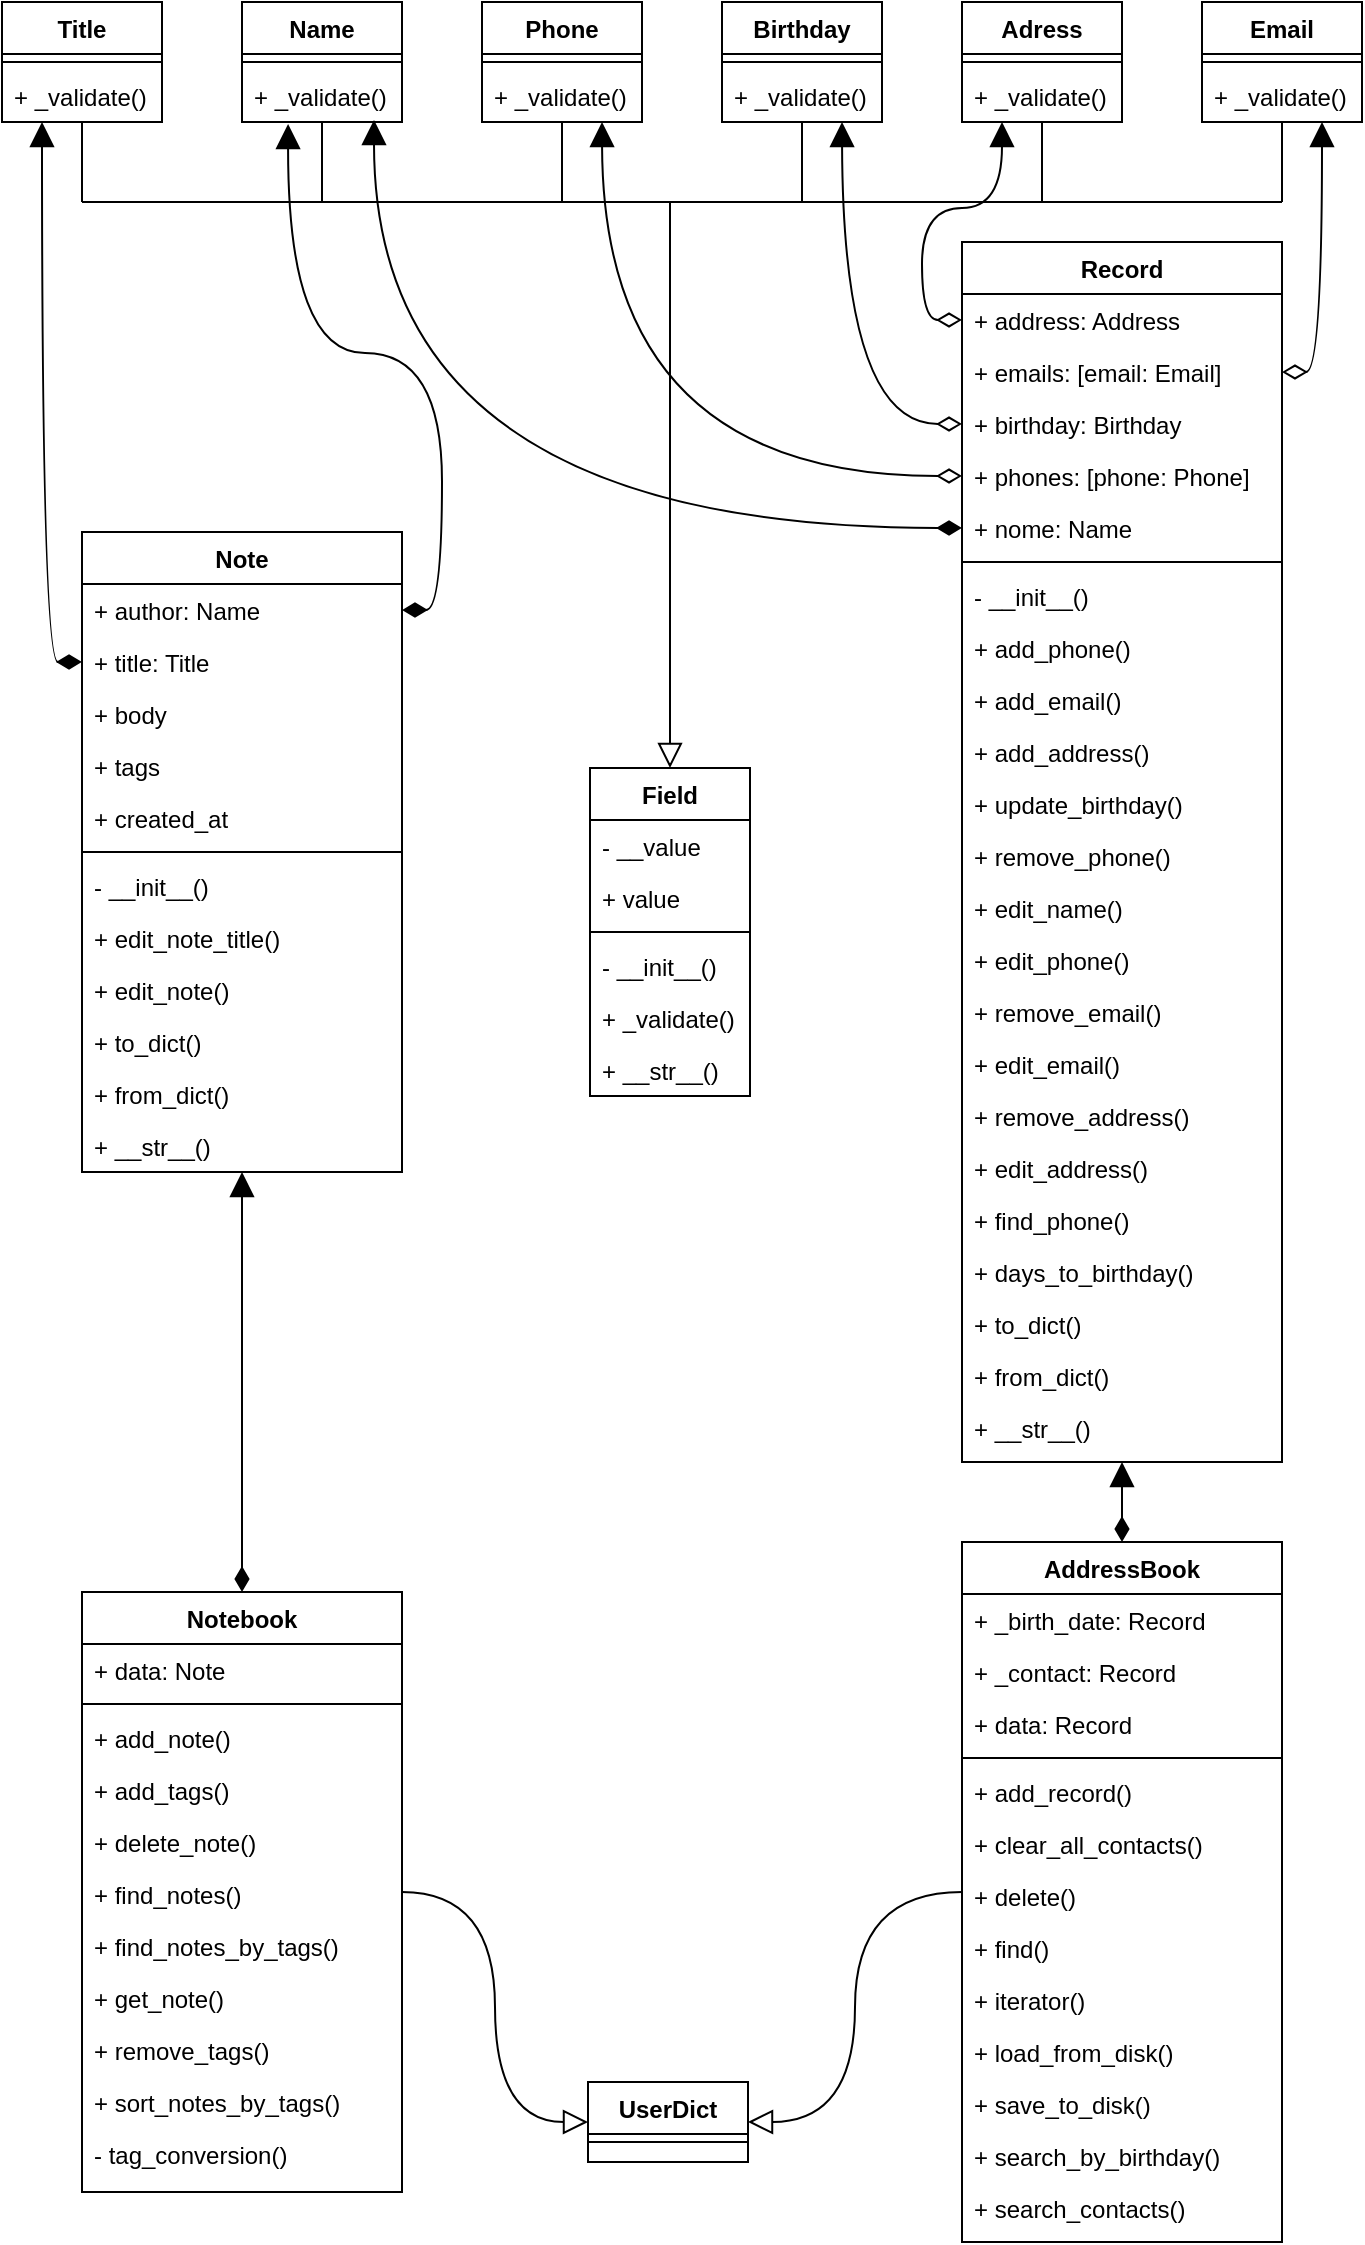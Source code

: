 <mxfile version="23.0.1" type="device">
  <diagram id="C5RBs43oDa-KdzZeNtuy" name="Page-1">
    <mxGraphModel dx="1393" dy="874" grid="1" gridSize="10" guides="1" tooltips="1" connect="1" arrows="1" fold="1" page="1" pageScale="1" pageWidth="827" pageHeight="1169" math="0" shadow="0">
      <root>
        <mxCell id="WIyWlLk6GJQsqaUBKTNV-0" />
        <mxCell id="WIyWlLk6GJQsqaUBKTNV-1" parent="WIyWlLk6GJQsqaUBKTNV-0" />
        <mxCell id="Q0_0dqxEZTdm9ZpdxWBX-0" value="Field" style="swimlane;fontStyle=1;align=center;verticalAlign=top;childLayout=stackLayout;horizontal=1;startSize=26;horizontalStack=0;resizeParent=1;resizeLast=0;collapsible=1;marginBottom=0;rounded=0;shadow=0;strokeWidth=1;" parent="WIyWlLk6GJQsqaUBKTNV-1" vertex="1">
          <mxGeometry x="375" y="423" width="80" height="164" as="geometry">
            <mxRectangle x="230" y="140" width="160" height="26" as="alternateBounds" />
          </mxGeometry>
        </mxCell>
        <mxCell id="Q0_0dqxEZTdm9ZpdxWBX-1" value="- __value" style="text;align=left;verticalAlign=top;spacingLeft=4;spacingRight=4;overflow=hidden;rotatable=0;points=[[0,0.5],[1,0.5]];portConstraint=eastwest;" parent="Q0_0dqxEZTdm9ZpdxWBX-0" vertex="1">
          <mxGeometry y="26" width="80" height="26" as="geometry" />
        </mxCell>
        <mxCell id="Q0_0dqxEZTdm9ZpdxWBX-2" value="+ value" style="text;align=left;verticalAlign=top;spacingLeft=4;spacingRight=4;overflow=hidden;rotatable=0;points=[[0,0.5],[1,0.5]];portConstraint=eastwest;rounded=0;shadow=0;html=0;" parent="Q0_0dqxEZTdm9ZpdxWBX-0" vertex="1">
          <mxGeometry y="52" width="80" height="26" as="geometry" />
        </mxCell>
        <mxCell id="Q0_0dqxEZTdm9ZpdxWBX-3" value="" style="line;html=1;strokeWidth=1;align=left;verticalAlign=middle;spacingTop=-1;spacingLeft=3;spacingRight=3;rotatable=0;labelPosition=right;points=[];portConstraint=eastwest;" parent="Q0_0dqxEZTdm9ZpdxWBX-0" vertex="1">
          <mxGeometry y="78" width="80" height="8" as="geometry" />
        </mxCell>
        <mxCell id="Q0_0dqxEZTdm9ZpdxWBX-4" value="- __init__()" style="text;align=left;verticalAlign=top;spacingLeft=4;spacingRight=4;overflow=hidden;rotatable=0;points=[[0,0.5],[1,0.5]];portConstraint=eastwest;" parent="Q0_0dqxEZTdm9ZpdxWBX-0" vertex="1">
          <mxGeometry y="86" width="80" height="26" as="geometry" />
        </mxCell>
        <mxCell id="Q0_0dqxEZTdm9ZpdxWBX-5" value="+ _validate()" style="text;align=left;verticalAlign=top;spacingLeft=4;spacingRight=4;overflow=hidden;rotatable=0;points=[[0,0.5],[1,0.5]];portConstraint=eastwest;" parent="Q0_0dqxEZTdm9ZpdxWBX-0" vertex="1">
          <mxGeometry y="112" width="80" height="26" as="geometry" />
        </mxCell>
        <mxCell id="Q0_0dqxEZTdm9ZpdxWBX-6" value="+ __str__()" style="text;align=left;verticalAlign=top;spacingLeft=4;spacingRight=4;overflow=hidden;rotatable=0;points=[[0,0.5],[1,0.5]];portConstraint=eastwest;" parent="Q0_0dqxEZTdm9ZpdxWBX-0" vertex="1">
          <mxGeometry y="138" width="80" height="26" as="geometry" />
        </mxCell>
        <mxCell id="Q0_0dqxEZTdm9ZpdxWBX-7" style="edgeStyle=orthogonalEdgeStyle;rounded=0;orthogonalLoop=1;jettySize=auto;html=1;entryX=0.5;entryY=0;entryDx=0;entryDy=0;startArrow=block;startFill=1;endArrow=diamondThin;endFill=1;endSize=10;startSize=10;" parent="WIyWlLk6GJQsqaUBKTNV-1" source="Q0_0dqxEZTdm9ZpdxWBX-8" target="Q0_0dqxEZTdm9ZpdxWBX-93" edge="1">
          <mxGeometry relative="1" as="geometry" />
        </mxCell>
        <mxCell id="Q0_0dqxEZTdm9ZpdxWBX-8" value="Note" style="swimlane;fontStyle=1;align=center;verticalAlign=top;childLayout=stackLayout;horizontal=1;startSize=26;horizontalStack=0;resizeParent=1;resizeLast=0;collapsible=1;marginBottom=0;rounded=0;shadow=0;strokeWidth=1;" parent="WIyWlLk6GJQsqaUBKTNV-1" vertex="1">
          <mxGeometry x="121" y="305" width="160" height="320" as="geometry">
            <mxRectangle x="130" y="380" width="160" height="26" as="alternateBounds" />
          </mxGeometry>
        </mxCell>
        <mxCell id="Q0_0dqxEZTdm9ZpdxWBX-9" value="+ author: Name" style="text;align=left;verticalAlign=top;spacingLeft=4;spacingRight=4;overflow=hidden;rotatable=0;points=[[0,0.5],[1,0.5]];portConstraint=eastwest;" parent="Q0_0dqxEZTdm9ZpdxWBX-8" vertex="1">
          <mxGeometry y="26" width="160" height="26" as="geometry" />
        </mxCell>
        <mxCell id="Q0_0dqxEZTdm9ZpdxWBX-10" value="+ title: Title" style="text;align=left;verticalAlign=top;spacingLeft=4;spacingRight=4;overflow=hidden;rotatable=0;points=[[0,0.5],[1,0.5]];portConstraint=eastwest;rounded=0;shadow=0;html=0;" parent="Q0_0dqxEZTdm9ZpdxWBX-8" vertex="1">
          <mxGeometry y="52" width="160" height="26" as="geometry" />
        </mxCell>
        <mxCell id="Q0_0dqxEZTdm9ZpdxWBX-11" value="+ body" style="text;align=left;verticalAlign=top;spacingLeft=4;spacingRight=4;overflow=hidden;rotatable=0;points=[[0,0.5],[1,0.5]];portConstraint=eastwest;rounded=0;shadow=0;html=0;" parent="Q0_0dqxEZTdm9ZpdxWBX-8" vertex="1">
          <mxGeometry y="78" width="160" height="26" as="geometry" />
        </mxCell>
        <mxCell id="Q0_0dqxEZTdm9ZpdxWBX-12" value="+ tags" style="text;align=left;verticalAlign=top;spacingLeft=4;spacingRight=4;overflow=hidden;rotatable=0;points=[[0,0.5],[1,0.5]];portConstraint=eastwest;rounded=0;shadow=0;html=0;" parent="Q0_0dqxEZTdm9ZpdxWBX-8" vertex="1">
          <mxGeometry y="104" width="160" height="26" as="geometry" />
        </mxCell>
        <mxCell id="Q0_0dqxEZTdm9ZpdxWBX-13" value="+ created_at" style="text;align=left;verticalAlign=top;spacingLeft=4;spacingRight=4;overflow=hidden;rotatable=0;points=[[0,0.5],[1,0.5]];portConstraint=eastwest;rounded=0;shadow=0;html=0;" parent="Q0_0dqxEZTdm9ZpdxWBX-8" vertex="1">
          <mxGeometry y="130" width="160" height="26" as="geometry" />
        </mxCell>
        <mxCell id="Q0_0dqxEZTdm9ZpdxWBX-14" value="" style="line;html=1;strokeWidth=1;align=left;verticalAlign=middle;spacingTop=-1;spacingLeft=3;spacingRight=3;rotatable=0;labelPosition=right;points=[];portConstraint=eastwest;" parent="Q0_0dqxEZTdm9ZpdxWBX-8" vertex="1">
          <mxGeometry y="156" width="160" height="8" as="geometry" />
        </mxCell>
        <mxCell id="Q0_0dqxEZTdm9ZpdxWBX-15" value="- __init__()" style="text;align=left;verticalAlign=top;spacingLeft=4;spacingRight=4;overflow=hidden;rotatable=0;points=[[0,0.5],[1,0.5]];portConstraint=eastwest;" parent="Q0_0dqxEZTdm9ZpdxWBX-8" vertex="1">
          <mxGeometry y="164" width="160" height="26" as="geometry" />
        </mxCell>
        <mxCell id="Q0_0dqxEZTdm9ZpdxWBX-16" value="+ edit_note_title()" style="text;align=left;verticalAlign=top;spacingLeft=4;spacingRight=4;overflow=hidden;rotatable=0;points=[[0,0.5],[1,0.5]];portConstraint=eastwest;" parent="Q0_0dqxEZTdm9ZpdxWBX-8" vertex="1">
          <mxGeometry y="190" width="160" height="26" as="geometry" />
        </mxCell>
        <mxCell id="Q0_0dqxEZTdm9ZpdxWBX-17" value="+ edit_note()" style="text;align=left;verticalAlign=top;spacingLeft=4;spacingRight=4;overflow=hidden;rotatable=0;points=[[0,0.5],[1,0.5]];portConstraint=eastwest;" parent="Q0_0dqxEZTdm9ZpdxWBX-8" vertex="1">
          <mxGeometry y="216" width="160" height="26" as="geometry" />
        </mxCell>
        <mxCell id="Q0_0dqxEZTdm9ZpdxWBX-18" value="+ to_dict()" style="text;align=left;verticalAlign=top;spacingLeft=4;spacingRight=4;overflow=hidden;rotatable=0;points=[[0,0.5],[1,0.5]];portConstraint=eastwest;" parent="Q0_0dqxEZTdm9ZpdxWBX-8" vertex="1">
          <mxGeometry y="242" width="160" height="26" as="geometry" />
        </mxCell>
        <mxCell id="Q0_0dqxEZTdm9ZpdxWBX-19" value="+ from_dict()" style="text;align=left;verticalAlign=top;spacingLeft=4;spacingRight=4;overflow=hidden;rotatable=0;points=[[0,0.5],[1,0.5]];portConstraint=eastwest;" parent="Q0_0dqxEZTdm9ZpdxWBX-8" vertex="1">
          <mxGeometry y="268" width="160" height="26" as="geometry" />
        </mxCell>
        <mxCell id="Q0_0dqxEZTdm9ZpdxWBX-20" value="+ __str__()" style="text;align=left;verticalAlign=top;spacingLeft=4;spacingRight=4;overflow=hidden;rotatable=0;points=[[0,0.5],[1,0.5]];portConstraint=eastwest;" parent="Q0_0dqxEZTdm9ZpdxWBX-8" vertex="1">
          <mxGeometry y="294" width="160" height="26" as="geometry" />
        </mxCell>
        <mxCell id="Q0_0dqxEZTdm9ZpdxWBX-22" style="edgeStyle=orthogonalEdgeStyle;rounded=0;orthogonalLoop=1;jettySize=auto;html=1;entryX=0;entryY=0.5;entryDx=0;entryDy=0;curved=1;endArrow=diamondThin;endFill=0;startArrow=block;startFill=1;endSize=10;startSize=10;" parent="WIyWlLk6GJQsqaUBKTNV-1" target="Q0_0dqxEZTdm9ZpdxWBX-54" edge="1">
          <mxGeometry relative="1" as="geometry">
            <mxPoint x="381" y="100" as="sourcePoint" />
          </mxGeometry>
        </mxCell>
        <mxCell id="Q0_0dqxEZTdm9ZpdxWBX-23" value="Phone" style="swimlane;fontStyle=1;align=center;verticalAlign=top;childLayout=stackLayout;horizontal=1;startSize=26;horizontalStack=0;resizeParent=1;resizeLast=0;collapsible=1;marginBottom=0;rounded=0;shadow=0;strokeWidth=1;" parent="WIyWlLk6GJQsqaUBKTNV-1" vertex="1">
          <mxGeometry x="321" y="40" width="80" height="60" as="geometry">
            <mxRectangle x="230" y="140" width="160" height="26" as="alternateBounds" />
          </mxGeometry>
        </mxCell>
        <mxCell id="Q0_0dqxEZTdm9ZpdxWBX-24" value="" style="line;html=1;strokeWidth=1;align=left;verticalAlign=middle;spacingTop=-1;spacingLeft=3;spacingRight=3;rotatable=0;labelPosition=right;points=[];portConstraint=eastwest;" parent="Q0_0dqxEZTdm9ZpdxWBX-23" vertex="1">
          <mxGeometry y="26" width="80" height="8" as="geometry" />
        </mxCell>
        <mxCell id="Q0_0dqxEZTdm9ZpdxWBX-25" value="+ _validate()" style="text;align=left;verticalAlign=top;spacingLeft=4;spacingRight=4;overflow=hidden;rotatable=0;points=[[0,0.5],[1,0.5]];portConstraint=eastwest;" parent="Q0_0dqxEZTdm9ZpdxWBX-23" vertex="1">
          <mxGeometry y="34" width="80" height="26" as="geometry" />
        </mxCell>
        <mxCell id="Q0_0dqxEZTdm9ZpdxWBX-27" style="edgeStyle=orthogonalEdgeStyle;rounded=0;orthogonalLoop=1;jettySize=auto;html=1;entryX=0;entryY=0.5;entryDx=0;entryDy=0;curved=1;startArrow=block;startFill=1;endArrow=diamondThin;endFill=0;endSize=10;startSize=10;" parent="WIyWlLk6GJQsqaUBKTNV-1" target="Q0_0dqxEZTdm9ZpdxWBX-57" edge="1">
          <mxGeometry relative="1" as="geometry">
            <mxPoint x="501" y="100" as="sourcePoint" />
          </mxGeometry>
        </mxCell>
        <mxCell id="Q0_0dqxEZTdm9ZpdxWBX-28" value="Birthday" style="swimlane;fontStyle=1;align=center;verticalAlign=top;childLayout=stackLayout;horizontal=1;startSize=26;horizontalStack=0;resizeParent=1;resizeLast=0;collapsible=1;marginBottom=0;rounded=0;shadow=0;strokeWidth=1;" parent="WIyWlLk6GJQsqaUBKTNV-1" vertex="1">
          <mxGeometry x="441" y="40" width="80" height="60" as="geometry">
            <mxRectangle x="230" y="140" width="160" height="26" as="alternateBounds" />
          </mxGeometry>
        </mxCell>
        <mxCell id="Q0_0dqxEZTdm9ZpdxWBX-29" value="" style="line;html=1;strokeWidth=1;align=left;verticalAlign=middle;spacingTop=-1;spacingLeft=3;spacingRight=3;rotatable=0;labelPosition=right;points=[];portConstraint=eastwest;" parent="Q0_0dqxEZTdm9ZpdxWBX-28" vertex="1">
          <mxGeometry y="26" width="80" height="8" as="geometry" />
        </mxCell>
        <mxCell id="Q0_0dqxEZTdm9ZpdxWBX-30" value="+ _validate()" style="text;align=left;verticalAlign=top;spacingLeft=4;spacingRight=4;overflow=hidden;rotatable=0;points=[[0,0.5],[1,0.5]];portConstraint=eastwest;" parent="Q0_0dqxEZTdm9ZpdxWBX-28" vertex="1">
          <mxGeometry y="34" width="80" height="26" as="geometry" />
        </mxCell>
        <mxCell id="Q0_0dqxEZTdm9ZpdxWBX-32" style="edgeStyle=orthogonalEdgeStyle;rounded=0;orthogonalLoop=1;jettySize=auto;html=1;entryX=1;entryY=0.5;entryDx=0;entryDy=0;curved=1;startArrow=block;startFill=1;endArrow=diamondThin;endFill=1;exitX=0.288;exitY=1.038;exitDx=0;exitDy=0;exitPerimeter=0;endSize=10;startSize=10;" parent="WIyWlLk6GJQsqaUBKTNV-1" source="Q0_0dqxEZTdm9ZpdxWBX-35" target="Q0_0dqxEZTdm9ZpdxWBX-9" edge="1">
          <mxGeometry relative="1" as="geometry" />
        </mxCell>
        <mxCell id="Q0_0dqxEZTdm9ZpdxWBX-33" value="Name" style="swimlane;fontStyle=1;align=center;verticalAlign=top;childLayout=stackLayout;horizontal=1;startSize=26;horizontalStack=0;resizeParent=1;resizeLast=0;collapsible=1;marginBottom=0;rounded=0;shadow=0;strokeWidth=1;" parent="WIyWlLk6GJQsqaUBKTNV-1" vertex="1">
          <mxGeometry x="201" y="40" width="80" height="60" as="geometry">
            <mxRectangle x="230" y="140" width="160" height="26" as="alternateBounds" />
          </mxGeometry>
        </mxCell>
        <mxCell id="Q0_0dqxEZTdm9ZpdxWBX-34" value="" style="line;html=1;strokeWidth=1;align=left;verticalAlign=middle;spacingTop=-1;spacingLeft=3;spacingRight=3;rotatable=0;labelPosition=right;points=[];portConstraint=eastwest;" parent="Q0_0dqxEZTdm9ZpdxWBX-33" vertex="1">
          <mxGeometry y="26" width="80" height="8" as="geometry" />
        </mxCell>
        <mxCell id="Q0_0dqxEZTdm9ZpdxWBX-35" value="+ _validate()" style="text;align=left;verticalAlign=top;spacingLeft=4;spacingRight=4;overflow=hidden;rotatable=0;points=[[0,0.5],[1,0.5]];portConstraint=eastwest;" parent="Q0_0dqxEZTdm9ZpdxWBX-33" vertex="1">
          <mxGeometry y="34" width="80" height="26" as="geometry" />
        </mxCell>
        <mxCell id="Q0_0dqxEZTdm9ZpdxWBX-127" style="edgeStyle=orthogonalEdgeStyle;rounded=0;orthogonalLoop=1;jettySize=auto;elbow=vertical;html=1;entryX=1;entryY=0.5;entryDx=0;entryDy=0;curved=1;exitX=0.75;exitY=1;exitDx=0;exitDy=0;endSize=10;startSize=10;startArrow=block;startFill=1;endArrow=diamondThin;endFill=0;" parent="WIyWlLk6GJQsqaUBKTNV-1" source="Q0_0dqxEZTdm9ZpdxWBX-37" target="Q0_0dqxEZTdm9ZpdxWBX-55" edge="1">
          <mxGeometry relative="1" as="geometry">
            <mxPoint x="751" y="230" as="targetPoint" />
            <Array as="points">
              <mxPoint x="741" y="225" />
            </Array>
          </mxGeometry>
        </mxCell>
        <mxCell id="Q0_0dqxEZTdm9ZpdxWBX-37" value="Email" style="swimlane;fontStyle=1;align=center;verticalAlign=top;childLayout=stackLayout;horizontal=1;startSize=26;horizontalStack=0;resizeParent=1;resizeLast=0;collapsible=1;marginBottom=0;rounded=0;shadow=0;strokeWidth=1;" parent="WIyWlLk6GJQsqaUBKTNV-1" vertex="1">
          <mxGeometry x="681" y="40" width="80" height="60" as="geometry">
            <mxRectangle x="230" y="140" width="160" height="26" as="alternateBounds" />
          </mxGeometry>
        </mxCell>
        <mxCell id="Q0_0dqxEZTdm9ZpdxWBX-39" value="" style="line;html=1;strokeWidth=1;align=left;verticalAlign=middle;spacingTop=-1;spacingLeft=3;spacingRight=3;rotatable=0;labelPosition=right;points=[];portConstraint=eastwest;" parent="Q0_0dqxEZTdm9ZpdxWBX-37" vertex="1">
          <mxGeometry y="26" width="80" height="8" as="geometry" />
        </mxCell>
        <mxCell id="Q0_0dqxEZTdm9ZpdxWBX-38" value="+ _validate()" style="text;align=left;verticalAlign=top;spacingLeft=4;spacingRight=4;overflow=hidden;rotatable=0;points=[[0,0.5],[1,0.5]];portConstraint=eastwest;" parent="Q0_0dqxEZTdm9ZpdxWBX-37" vertex="1">
          <mxGeometry y="34" width="80" height="26" as="geometry" />
        </mxCell>
        <mxCell id="Q0_0dqxEZTdm9ZpdxWBX-41" style="edgeStyle=orthogonalEdgeStyle;rounded=0;orthogonalLoop=1;jettySize=auto;html=1;entryX=0;entryY=0.5;entryDx=0;entryDy=0;curved=1;startArrow=block;startFill=1;endArrow=diamondThin;endFill=1;endSize=10;startSize=10;exitX=0.25;exitY=1;exitDx=0;exitDy=0;" parent="WIyWlLk6GJQsqaUBKTNV-1" source="Q0_0dqxEZTdm9ZpdxWBX-42" target="Q0_0dqxEZTdm9ZpdxWBX-10" edge="1">
          <mxGeometry relative="1" as="geometry">
            <mxPoint x="91" y="100" as="sourcePoint" />
          </mxGeometry>
        </mxCell>
        <mxCell id="Q0_0dqxEZTdm9ZpdxWBX-42" value="Title" style="swimlane;fontStyle=1;align=center;verticalAlign=top;childLayout=stackLayout;horizontal=1;startSize=26;horizontalStack=0;resizeParent=1;resizeLast=0;collapsible=1;marginBottom=0;rounded=0;shadow=0;strokeWidth=1;" parent="WIyWlLk6GJQsqaUBKTNV-1" vertex="1">
          <mxGeometry x="81" y="40" width="80" height="60" as="geometry">
            <mxRectangle x="230" y="140" width="160" height="26" as="alternateBounds" />
          </mxGeometry>
        </mxCell>
        <mxCell id="Q0_0dqxEZTdm9ZpdxWBX-44" value="" style="line;html=1;strokeWidth=1;align=left;verticalAlign=middle;spacingTop=-1;spacingLeft=3;spacingRight=3;rotatable=0;labelPosition=right;points=[];portConstraint=eastwest;" parent="Q0_0dqxEZTdm9ZpdxWBX-42" vertex="1">
          <mxGeometry y="26" width="80" height="8" as="geometry" />
        </mxCell>
        <mxCell id="Q0_0dqxEZTdm9ZpdxWBX-43" value="+ _validate()" style="text;align=left;verticalAlign=top;spacingLeft=4;spacingRight=4;overflow=hidden;rotatable=0;points=[[0,0.5],[1,0.5]];portConstraint=eastwest;" parent="Q0_0dqxEZTdm9ZpdxWBX-42" vertex="1">
          <mxGeometry y="34" width="80" height="26" as="geometry" />
        </mxCell>
        <mxCell id="Q0_0dqxEZTdm9ZpdxWBX-120" style="edgeStyle=orthogonalEdgeStyle;rounded=0;orthogonalLoop=1;jettySize=auto;elbow=vertical;html=1;entryX=0;entryY=0.5;entryDx=0;entryDy=0;curved=1;exitX=0.25;exitY=1;exitDx=0;exitDy=0;endSize=10;startSize=10;startArrow=block;startFill=1;endArrow=diamondThin;endFill=0;" parent="WIyWlLk6GJQsqaUBKTNV-1" source="Q0_0dqxEZTdm9ZpdxWBX-47" target="Q0_0dqxEZTdm9ZpdxWBX-56" edge="1">
          <mxGeometry relative="1" as="geometry">
            <mxPoint x="571" y="100" as="sourcePoint" />
          </mxGeometry>
        </mxCell>
        <mxCell id="Q0_0dqxEZTdm9ZpdxWBX-47" value="Adress" style="swimlane;fontStyle=1;align=center;verticalAlign=top;childLayout=stackLayout;horizontal=1;startSize=26;horizontalStack=0;resizeParent=1;resizeLast=0;collapsible=1;marginBottom=0;rounded=0;shadow=0;strokeWidth=1;" parent="WIyWlLk6GJQsqaUBKTNV-1" vertex="1">
          <mxGeometry x="561" y="40" width="80" height="60" as="geometry">
            <mxRectangle x="230" y="140" width="160" height="26" as="alternateBounds" />
          </mxGeometry>
        </mxCell>
        <mxCell id="Q0_0dqxEZTdm9ZpdxWBX-49" value="" style="line;html=1;strokeWidth=1;align=left;verticalAlign=middle;spacingTop=-1;spacingLeft=3;spacingRight=3;rotatable=0;labelPosition=right;points=[];portConstraint=eastwest;" parent="Q0_0dqxEZTdm9ZpdxWBX-47" vertex="1">
          <mxGeometry y="26" width="80" height="8" as="geometry" />
        </mxCell>
        <mxCell id="Q0_0dqxEZTdm9ZpdxWBX-114" value="" style="endArrow=none;html=1;rounded=0;elbow=vertical;entryX=0.5;entryY=1;entryDx=0;entryDy=0;" parent="Q0_0dqxEZTdm9ZpdxWBX-47" source="Q0_0dqxEZTdm9ZpdxWBX-48" target="Q0_0dqxEZTdm9ZpdxWBX-47" edge="1">
          <mxGeometry width="50" height="50" relative="1" as="geometry">
            <mxPoint x="40" y="100" as="sourcePoint" />
            <mxPoint x="-70" y="70" as="targetPoint" />
            <Array as="points" />
          </mxGeometry>
        </mxCell>
        <mxCell id="Q0_0dqxEZTdm9ZpdxWBX-48" value="+ _validate()" style="text;align=left;verticalAlign=top;spacingLeft=4;spacingRight=4;overflow=hidden;rotatable=0;points=[[0,0.5],[1,0.5]];portConstraint=eastwest;" parent="Q0_0dqxEZTdm9ZpdxWBX-47" vertex="1">
          <mxGeometry y="34" width="80" height="26" as="geometry" />
        </mxCell>
        <mxCell id="Q0_0dqxEZTdm9ZpdxWBX-50" value="UserDict" style="swimlane;fontStyle=1;align=center;verticalAlign=top;childLayout=stackLayout;horizontal=1;startSize=26;horizontalStack=0;resizeParent=1;resizeLast=0;collapsible=1;marginBottom=0;rounded=0;shadow=0;strokeWidth=1;" parent="WIyWlLk6GJQsqaUBKTNV-1" vertex="1">
          <mxGeometry x="374" y="1080" width="80" height="40" as="geometry">
            <mxRectangle x="230" y="140" width="160" height="26" as="alternateBounds" />
          </mxGeometry>
        </mxCell>
        <mxCell id="Q0_0dqxEZTdm9ZpdxWBX-51" value="" style="line;html=1;strokeWidth=1;align=left;verticalAlign=middle;spacingTop=-1;spacingLeft=3;spacingRight=3;rotatable=0;labelPosition=right;points=[];portConstraint=eastwest;" parent="Q0_0dqxEZTdm9ZpdxWBX-50" vertex="1">
          <mxGeometry y="26" width="80" height="8" as="geometry" />
        </mxCell>
        <mxCell id="Q0_0dqxEZTdm9ZpdxWBX-52" value="Record" style="swimlane;fontStyle=1;align=center;verticalAlign=top;childLayout=stackLayout;horizontal=1;startSize=26;horizontalStack=0;resizeParent=1;resizeLast=0;collapsible=1;marginBottom=0;rounded=0;shadow=0;strokeWidth=1;" parent="WIyWlLk6GJQsqaUBKTNV-1" vertex="1">
          <mxGeometry x="561" y="160" width="160" height="610" as="geometry">
            <mxRectangle x="130" y="380" width="160" height="26" as="alternateBounds" />
          </mxGeometry>
        </mxCell>
        <mxCell id="Q0_0dqxEZTdm9ZpdxWBX-56" value="+ address: Address" style="text;align=left;verticalAlign=top;spacingLeft=4;spacingRight=4;overflow=hidden;rotatable=0;points=[[0,0.5],[1,0.5]];portConstraint=eastwest;rounded=0;shadow=0;html=0;" parent="Q0_0dqxEZTdm9ZpdxWBX-52" vertex="1">
          <mxGeometry y="26" width="160" height="26" as="geometry" />
        </mxCell>
        <mxCell id="Q0_0dqxEZTdm9ZpdxWBX-55" value="+ emails: [email: Email]" style="text;align=left;verticalAlign=top;spacingLeft=4;spacingRight=4;overflow=hidden;rotatable=0;points=[[0,0.5],[1,0.5]];portConstraint=eastwest;rounded=0;shadow=0;html=0;" parent="Q0_0dqxEZTdm9ZpdxWBX-52" vertex="1">
          <mxGeometry y="52" width="160" height="26" as="geometry" />
        </mxCell>
        <mxCell id="Q0_0dqxEZTdm9ZpdxWBX-57" value="+ birthday: Birthday" style="text;align=left;verticalAlign=top;spacingLeft=4;spacingRight=4;overflow=hidden;rotatable=0;points=[[0,0.5],[1,0.5]];portConstraint=eastwest;rounded=0;shadow=0;html=0;" parent="Q0_0dqxEZTdm9ZpdxWBX-52" vertex="1">
          <mxGeometry y="78" width="160" height="26" as="geometry" />
        </mxCell>
        <mxCell id="Q0_0dqxEZTdm9ZpdxWBX-54" value="+ phones: [phone: Phone]" style="text;align=left;verticalAlign=top;spacingLeft=4;spacingRight=4;overflow=hidden;rotatable=0;points=[[0,0.5],[1,0.5]];portConstraint=eastwest;rounded=0;shadow=0;html=0;" parent="Q0_0dqxEZTdm9ZpdxWBX-52" vertex="1">
          <mxGeometry y="104" width="160" height="26" as="geometry" />
        </mxCell>
        <mxCell id="Q0_0dqxEZTdm9ZpdxWBX-53" value="+ nome: Name" style="text;align=left;verticalAlign=top;spacingLeft=4;spacingRight=4;overflow=hidden;rotatable=0;points=[[0,0.5],[1,0.5]];portConstraint=eastwest;" parent="Q0_0dqxEZTdm9ZpdxWBX-52" vertex="1">
          <mxGeometry y="130" width="160" height="26" as="geometry" />
        </mxCell>
        <mxCell id="Q0_0dqxEZTdm9ZpdxWBX-58" value="" style="line;html=1;strokeWidth=1;align=left;verticalAlign=middle;spacingTop=-1;spacingLeft=3;spacingRight=3;rotatable=0;labelPosition=right;points=[];portConstraint=eastwest;" parent="Q0_0dqxEZTdm9ZpdxWBX-52" vertex="1">
          <mxGeometry y="156" width="160" height="8" as="geometry" />
        </mxCell>
        <mxCell id="Q0_0dqxEZTdm9ZpdxWBX-59" value="- __init__()" style="text;align=left;verticalAlign=top;spacingLeft=4;spacingRight=4;overflow=hidden;rotatable=0;points=[[0,0.5],[1,0.5]];portConstraint=eastwest;" parent="Q0_0dqxEZTdm9ZpdxWBX-52" vertex="1">
          <mxGeometry y="164" width="160" height="26" as="geometry" />
        </mxCell>
        <mxCell id="Q0_0dqxEZTdm9ZpdxWBX-60" value="+ add_phone()" style="text;align=left;verticalAlign=top;spacingLeft=4;spacingRight=4;overflow=hidden;rotatable=0;points=[[0,0.5],[1,0.5]];portConstraint=eastwest;" parent="Q0_0dqxEZTdm9ZpdxWBX-52" vertex="1">
          <mxGeometry y="190" width="160" height="26" as="geometry" />
        </mxCell>
        <mxCell id="Q0_0dqxEZTdm9ZpdxWBX-61" value="+ add_email()" style="text;align=left;verticalAlign=top;spacingLeft=4;spacingRight=4;overflow=hidden;rotatable=0;points=[[0,0.5],[1,0.5]];portConstraint=eastwest;" parent="Q0_0dqxEZTdm9ZpdxWBX-52" vertex="1">
          <mxGeometry y="216" width="160" height="26" as="geometry" />
        </mxCell>
        <mxCell id="Q0_0dqxEZTdm9ZpdxWBX-62" value="+ add_address()" style="text;align=left;verticalAlign=top;spacingLeft=4;spacingRight=4;overflow=hidden;rotatable=0;points=[[0,0.5],[1,0.5]];portConstraint=eastwest;" parent="Q0_0dqxEZTdm9ZpdxWBX-52" vertex="1">
          <mxGeometry y="242" width="160" height="26" as="geometry" />
        </mxCell>
        <mxCell id="Q0_0dqxEZTdm9ZpdxWBX-63" value="+ update_birthday()" style="text;align=left;verticalAlign=top;spacingLeft=4;spacingRight=4;overflow=hidden;rotatable=0;points=[[0,0.5],[1,0.5]];portConstraint=eastwest;" parent="Q0_0dqxEZTdm9ZpdxWBX-52" vertex="1">
          <mxGeometry y="268" width="160" height="26" as="geometry" />
        </mxCell>
        <mxCell id="Q0_0dqxEZTdm9ZpdxWBX-64" value="+ remove_phone()" style="text;align=left;verticalAlign=top;spacingLeft=4;spacingRight=4;overflow=hidden;rotatable=0;points=[[0,0.5],[1,0.5]];portConstraint=eastwest;" parent="Q0_0dqxEZTdm9ZpdxWBX-52" vertex="1">
          <mxGeometry y="294" width="160" height="26" as="geometry" />
        </mxCell>
        <mxCell id="Q0_0dqxEZTdm9ZpdxWBX-65" value="+ edit_name()" style="text;align=left;verticalAlign=top;spacingLeft=4;spacingRight=4;overflow=hidden;rotatable=0;points=[[0,0.5],[1,0.5]];portConstraint=eastwest;" parent="Q0_0dqxEZTdm9ZpdxWBX-52" vertex="1">
          <mxGeometry y="320" width="160" height="26" as="geometry" />
        </mxCell>
        <mxCell id="Q0_0dqxEZTdm9ZpdxWBX-66" value="+ edit_phone()" style="text;align=left;verticalAlign=top;spacingLeft=4;spacingRight=4;overflow=hidden;rotatable=0;points=[[0,0.5],[1,0.5]];portConstraint=eastwest;" parent="Q0_0dqxEZTdm9ZpdxWBX-52" vertex="1">
          <mxGeometry y="346" width="160" height="26" as="geometry" />
        </mxCell>
        <mxCell id="Q0_0dqxEZTdm9ZpdxWBX-67" value="+ remove_email()" style="text;align=left;verticalAlign=top;spacingLeft=4;spacingRight=4;overflow=hidden;rotatable=0;points=[[0,0.5],[1,0.5]];portConstraint=eastwest;" parent="Q0_0dqxEZTdm9ZpdxWBX-52" vertex="1">
          <mxGeometry y="372" width="160" height="26" as="geometry" />
        </mxCell>
        <mxCell id="Q0_0dqxEZTdm9ZpdxWBX-68" value="+ edit_email()" style="text;align=left;verticalAlign=top;spacingLeft=4;spacingRight=4;overflow=hidden;rotatable=0;points=[[0,0.5],[1,0.5]];portConstraint=eastwest;" parent="Q0_0dqxEZTdm9ZpdxWBX-52" vertex="1">
          <mxGeometry y="398" width="160" height="26" as="geometry" />
        </mxCell>
        <mxCell id="Q0_0dqxEZTdm9ZpdxWBX-69" value="+ remove_address()" style="text;align=left;verticalAlign=top;spacingLeft=4;spacingRight=4;overflow=hidden;rotatable=0;points=[[0,0.5],[1,0.5]];portConstraint=eastwest;" parent="Q0_0dqxEZTdm9ZpdxWBX-52" vertex="1">
          <mxGeometry y="424" width="160" height="26" as="geometry" />
        </mxCell>
        <mxCell id="Q0_0dqxEZTdm9ZpdxWBX-70" value="+ edit_address()" style="text;align=left;verticalAlign=top;spacingLeft=4;spacingRight=4;overflow=hidden;rotatable=0;points=[[0,0.5],[1,0.5]];portConstraint=eastwest;" parent="Q0_0dqxEZTdm9ZpdxWBX-52" vertex="1">
          <mxGeometry y="450" width="160" height="26" as="geometry" />
        </mxCell>
        <mxCell id="Q0_0dqxEZTdm9ZpdxWBX-71" value="+ find_phone()" style="text;align=left;verticalAlign=top;spacingLeft=4;spacingRight=4;overflow=hidden;rotatable=0;points=[[0,0.5],[1,0.5]];portConstraint=eastwest;" parent="Q0_0dqxEZTdm9ZpdxWBX-52" vertex="1">
          <mxGeometry y="476" width="160" height="26" as="geometry" />
        </mxCell>
        <mxCell id="Q0_0dqxEZTdm9ZpdxWBX-72" value="+ days_to_birthday()" style="text;align=left;verticalAlign=top;spacingLeft=4;spacingRight=4;overflow=hidden;rotatable=0;points=[[0,0.5],[1,0.5]];portConstraint=eastwest;" parent="Q0_0dqxEZTdm9ZpdxWBX-52" vertex="1">
          <mxGeometry y="502" width="160" height="26" as="geometry" />
        </mxCell>
        <mxCell id="Q0_0dqxEZTdm9ZpdxWBX-73" value="+ to_dict()" style="text;align=left;verticalAlign=top;spacingLeft=4;spacingRight=4;overflow=hidden;rotatable=0;points=[[0,0.5],[1,0.5]];portConstraint=eastwest;" parent="Q0_0dqxEZTdm9ZpdxWBX-52" vertex="1">
          <mxGeometry y="528" width="160" height="26" as="geometry" />
        </mxCell>
        <mxCell id="Q0_0dqxEZTdm9ZpdxWBX-74" value="+ from_dict()" style="text;align=left;verticalAlign=top;spacingLeft=4;spacingRight=4;overflow=hidden;rotatable=0;points=[[0,0.5],[1,0.5]];portConstraint=eastwest;" parent="Q0_0dqxEZTdm9ZpdxWBX-52" vertex="1">
          <mxGeometry y="554" width="160" height="26" as="geometry" />
        </mxCell>
        <mxCell id="Q0_0dqxEZTdm9ZpdxWBX-75" value="+ __str__()" style="text;align=left;verticalAlign=top;spacingLeft=4;spacingRight=4;overflow=hidden;rotatable=0;points=[[0,0.5],[1,0.5]];portConstraint=eastwest;" parent="Q0_0dqxEZTdm9ZpdxWBX-52" vertex="1">
          <mxGeometry y="580" width="160" height="26" as="geometry" />
        </mxCell>
        <mxCell id="Q0_0dqxEZTdm9ZpdxWBX-76" style="edgeStyle=orthogonalEdgeStyle;rounded=0;orthogonalLoop=1;jettySize=auto;html=1;entryX=0.5;entryY=1;entryDx=0;entryDy=0;endArrow=block;endFill=1;startArrow=diamondThin;startFill=1;endSize=10;startSize=10;" parent="WIyWlLk6GJQsqaUBKTNV-1" source="Q0_0dqxEZTdm9ZpdxWBX-78" target="Q0_0dqxEZTdm9ZpdxWBX-52" edge="1">
          <mxGeometry relative="1" as="geometry" />
        </mxCell>
        <mxCell id="Q0_0dqxEZTdm9ZpdxWBX-77" style="edgeStyle=orthogonalEdgeStyle;rounded=0;orthogonalLoop=1;jettySize=auto;html=1;entryX=1;entryY=0.5;entryDx=0;entryDy=0;curved=1;endArrow=block;endFill=0;endSize=10;startSize=10;" parent="WIyWlLk6GJQsqaUBKTNV-1" source="Q0_0dqxEZTdm9ZpdxWBX-78" target="Q0_0dqxEZTdm9ZpdxWBX-50" edge="1">
          <mxGeometry relative="1" as="geometry" />
        </mxCell>
        <mxCell id="Q0_0dqxEZTdm9ZpdxWBX-78" value="AddressBook" style="swimlane;fontStyle=1;align=center;verticalAlign=top;childLayout=stackLayout;horizontal=1;startSize=26;horizontalStack=0;resizeParent=1;resizeLast=0;collapsible=1;marginBottom=0;rounded=0;shadow=0;strokeWidth=1;" parent="WIyWlLk6GJQsqaUBKTNV-1" vertex="1">
          <mxGeometry x="561" y="810" width="160" height="350" as="geometry">
            <mxRectangle x="130" y="380" width="160" height="26" as="alternateBounds" />
          </mxGeometry>
        </mxCell>
        <mxCell id="Q0_0dqxEZTdm9ZpdxWBX-79" value="+ _birth_date: Record" style="text;align=left;verticalAlign=top;spacingLeft=4;spacingRight=4;overflow=hidden;rotatable=0;points=[[0,0.5],[1,0.5]];portConstraint=eastwest;" parent="Q0_0dqxEZTdm9ZpdxWBX-78" vertex="1">
          <mxGeometry y="26" width="160" height="26" as="geometry" />
        </mxCell>
        <mxCell id="Q0_0dqxEZTdm9ZpdxWBX-80" value="+ _contact: Record" style="text;align=left;verticalAlign=top;spacingLeft=4;spacingRight=4;overflow=hidden;rotatable=0;points=[[0,0.5],[1,0.5]];portConstraint=eastwest;rounded=0;shadow=0;html=0;" parent="Q0_0dqxEZTdm9ZpdxWBX-78" vertex="1">
          <mxGeometry y="52" width="160" height="26" as="geometry" />
        </mxCell>
        <mxCell id="Q0_0dqxEZTdm9ZpdxWBX-81" value="+ data: Record" style="text;align=left;verticalAlign=top;spacingLeft=4;spacingRight=4;overflow=hidden;rotatable=0;points=[[0,0.5],[1,0.5]];portConstraint=eastwest;rounded=0;shadow=0;html=0;" parent="Q0_0dqxEZTdm9ZpdxWBX-78" vertex="1">
          <mxGeometry y="78" width="160" height="26" as="geometry" />
        </mxCell>
        <mxCell id="Q0_0dqxEZTdm9ZpdxWBX-82" value="" style="line;html=1;strokeWidth=1;align=left;verticalAlign=middle;spacingTop=-1;spacingLeft=3;spacingRight=3;rotatable=0;labelPosition=right;points=[];portConstraint=eastwest;" parent="Q0_0dqxEZTdm9ZpdxWBX-78" vertex="1">
          <mxGeometry y="104" width="160" height="8" as="geometry" />
        </mxCell>
        <mxCell id="Q0_0dqxEZTdm9ZpdxWBX-83" value="+ add_record()" style="text;align=left;verticalAlign=top;spacingLeft=4;spacingRight=4;overflow=hidden;rotatable=0;points=[[0,0.5],[1,0.5]];portConstraint=eastwest;" parent="Q0_0dqxEZTdm9ZpdxWBX-78" vertex="1">
          <mxGeometry y="112" width="160" height="26" as="geometry" />
        </mxCell>
        <mxCell id="Q0_0dqxEZTdm9ZpdxWBX-84" value="+ clear_all_contacts()" style="text;align=left;verticalAlign=top;spacingLeft=4;spacingRight=4;overflow=hidden;rotatable=0;points=[[0,0.5],[1,0.5]];portConstraint=eastwest;" parent="Q0_0dqxEZTdm9ZpdxWBX-78" vertex="1">
          <mxGeometry y="138" width="160" height="26" as="geometry" />
        </mxCell>
        <mxCell id="Q0_0dqxEZTdm9ZpdxWBX-85" value="+ delete()" style="text;align=left;verticalAlign=top;spacingLeft=4;spacingRight=4;overflow=hidden;rotatable=0;points=[[0,0.5],[1,0.5]];portConstraint=eastwest;" parent="Q0_0dqxEZTdm9ZpdxWBX-78" vertex="1">
          <mxGeometry y="164" width="160" height="26" as="geometry" />
        </mxCell>
        <mxCell id="Q0_0dqxEZTdm9ZpdxWBX-86" value="+ find()" style="text;align=left;verticalAlign=top;spacingLeft=4;spacingRight=4;overflow=hidden;rotatable=0;points=[[0,0.5],[1,0.5]];portConstraint=eastwest;" parent="Q0_0dqxEZTdm9ZpdxWBX-78" vertex="1">
          <mxGeometry y="190" width="160" height="26" as="geometry" />
        </mxCell>
        <mxCell id="Q0_0dqxEZTdm9ZpdxWBX-87" value="+ iterator()" style="text;align=left;verticalAlign=top;spacingLeft=4;spacingRight=4;overflow=hidden;rotatable=0;points=[[0,0.5],[1,0.5]];portConstraint=eastwest;" parent="Q0_0dqxEZTdm9ZpdxWBX-78" vertex="1">
          <mxGeometry y="216" width="160" height="26" as="geometry" />
        </mxCell>
        <mxCell id="Q0_0dqxEZTdm9ZpdxWBX-88" value="+ load_from_disk()" style="text;align=left;verticalAlign=top;spacingLeft=4;spacingRight=4;overflow=hidden;rotatable=0;points=[[0,0.5],[1,0.5]];portConstraint=eastwest;" parent="Q0_0dqxEZTdm9ZpdxWBX-78" vertex="1">
          <mxGeometry y="242" width="160" height="26" as="geometry" />
        </mxCell>
        <mxCell id="Q0_0dqxEZTdm9ZpdxWBX-89" value="+ save_to_disk()" style="text;align=left;verticalAlign=top;spacingLeft=4;spacingRight=4;overflow=hidden;rotatable=0;points=[[0,0.5],[1,0.5]];portConstraint=eastwest;" parent="Q0_0dqxEZTdm9ZpdxWBX-78" vertex="1">
          <mxGeometry y="268" width="160" height="26" as="geometry" />
        </mxCell>
        <mxCell id="Q0_0dqxEZTdm9ZpdxWBX-90" value="+ search_by_birthday()" style="text;align=left;verticalAlign=top;spacingLeft=4;spacingRight=4;overflow=hidden;rotatable=0;points=[[0,0.5],[1,0.5]];portConstraint=eastwest;" parent="Q0_0dqxEZTdm9ZpdxWBX-78" vertex="1">
          <mxGeometry y="294" width="160" height="26" as="geometry" />
        </mxCell>
        <mxCell id="Q0_0dqxEZTdm9ZpdxWBX-91" value="+ search_contacts()" style="text;align=left;verticalAlign=top;spacingLeft=4;spacingRight=4;overflow=hidden;rotatable=0;points=[[0,0.5],[1,0.5]];portConstraint=eastwest;" parent="Q0_0dqxEZTdm9ZpdxWBX-78" vertex="1">
          <mxGeometry y="320" width="160" height="26" as="geometry" />
        </mxCell>
        <mxCell id="Q0_0dqxEZTdm9ZpdxWBX-92" style="edgeStyle=orthogonalEdgeStyle;rounded=0;orthogonalLoop=1;jettySize=auto;html=1;entryX=0;entryY=0.5;entryDx=0;entryDy=0;curved=1;endArrow=block;endFill=0;endSize=10;startSize=10;" parent="WIyWlLk6GJQsqaUBKTNV-1" source="Q0_0dqxEZTdm9ZpdxWBX-93" target="Q0_0dqxEZTdm9ZpdxWBX-50" edge="1">
          <mxGeometry relative="1" as="geometry" />
        </mxCell>
        <mxCell id="Q0_0dqxEZTdm9ZpdxWBX-93" value="Notebook" style="swimlane;fontStyle=1;align=center;verticalAlign=top;childLayout=stackLayout;horizontal=1;startSize=26;horizontalStack=0;resizeParent=1;resizeLast=0;collapsible=1;marginBottom=0;rounded=0;shadow=0;strokeWidth=1;" parent="WIyWlLk6GJQsqaUBKTNV-1" vertex="1">
          <mxGeometry x="121" y="835" width="160" height="300" as="geometry">
            <mxRectangle x="130" y="380" width="160" height="26" as="alternateBounds" />
          </mxGeometry>
        </mxCell>
        <mxCell id="Q0_0dqxEZTdm9ZpdxWBX-94" value="+ data: Note" style="text;align=left;verticalAlign=top;spacingLeft=4;spacingRight=4;overflow=hidden;rotatable=0;points=[[0,0.5],[1,0.5]];portConstraint=eastwest;rounded=0;shadow=0;html=0;" parent="Q0_0dqxEZTdm9ZpdxWBX-93" vertex="1">
          <mxGeometry y="26" width="160" height="26" as="geometry" />
        </mxCell>
        <mxCell id="Q0_0dqxEZTdm9ZpdxWBX-95" value="" style="line;html=1;strokeWidth=1;align=left;verticalAlign=middle;spacingTop=-1;spacingLeft=3;spacingRight=3;rotatable=0;labelPosition=right;points=[];portConstraint=eastwest;" parent="Q0_0dqxEZTdm9ZpdxWBX-93" vertex="1">
          <mxGeometry y="52" width="160" height="8" as="geometry" />
        </mxCell>
        <mxCell id="Q0_0dqxEZTdm9ZpdxWBX-96" value="+ add_note()" style="text;align=left;verticalAlign=top;spacingLeft=4;spacingRight=4;overflow=hidden;rotatable=0;points=[[0,0.5],[1,0.5]];portConstraint=eastwest;" parent="Q0_0dqxEZTdm9ZpdxWBX-93" vertex="1">
          <mxGeometry y="60" width="160" height="26" as="geometry" />
        </mxCell>
        <mxCell id="Q0_0dqxEZTdm9ZpdxWBX-97" value="+ add_tags()" style="text;align=left;verticalAlign=top;spacingLeft=4;spacingRight=4;overflow=hidden;rotatable=0;points=[[0,0.5],[1,0.5]];portConstraint=eastwest;" parent="Q0_0dqxEZTdm9ZpdxWBX-93" vertex="1">
          <mxGeometry y="86" width="160" height="26" as="geometry" />
        </mxCell>
        <mxCell id="Q0_0dqxEZTdm9ZpdxWBX-98" value="+ delete_note()" style="text;align=left;verticalAlign=top;spacingLeft=4;spacingRight=4;overflow=hidden;rotatable=0;points=[[0,0.5],[1,0.5]];portConstraint=eastwest;" parent="Q0_0dqxEZTdm9ZpdxWBX-93" vertex="1">
          <mxGeometry y="112" width="160" height="26" as="geometry" />
        </mxCell>
        <mxCell id="Q0_0dqxEZTdm9ZpdxWBX-99" value="+ find_notes()" style="text;align=left;verticalAlign=top;spacingLeft=4;spacingRight=4;overflow=hidden;rotatable=0;points=[[0,0.5],[1,0.5]];portConstraint=eastwest;" parent="Q0_0dqxEZTdm9ZpdxWBX-93" vertex="1">
          <mxGeometry y="138" width="160" height="26" as="geometry" />
        </mxCell>
        <mxCell id="Q0_0dqxEZTdm9ZpdxWBX-100" value="+ find_notes_by_tags()" style="text;align=left;verticalAlign=top;spacingLeft=4;spacingRight=4;overflow=hidden;rotatable=0;points=[[0,0.5],[1,0.5]];portConstraint=eastwest;" parent="Q0_0dqxEZTdm9ZpdxWBX-93" vertex="1">
          <mxGeometry y="164" width="160" height="26" as="geometry" />
        </mxCell>
        <mxCell id="Q0_0dqxEZTdm9ZpdxWBX-101" value="+ get_note()" style="text;align=left;verticalAlign=top;spacingLeft=4;spacingRight=4;overflow=hidden;rotatable=0;points=[[0,0.5],[1,0.5]];portConstraint=eastwest;" parent="Q0_0dqxEZTdm9ZpdxWBX-93" vertex="1">
          <mxGeometry y="190" width="160" height="26" as="geometry" />
        </mxCell>
        <mxCell id="Q0_0dqxEZTdm9ZpdxWBX-102" value="+ remove_tags()" style="text;align=left;verticalAlign=top;spacingLeft=4;spacingRight=4;overflow=hidden;rotatable=0;points=[[0,0.5],[1,0.5]];portConstraint=eastwest;" parent="Q0_0dqxEZTdm9ZpdxWBX-93" vertex="1">
          <mxGeometry y="216" width="160" height="26" as="geometry" />
        </mxCell>
        <mxCell id="Q0_0dqxEZTdm9ZpdxWBX-103" value="+ sort_notes_by_tags()" style="text;align=left;verticalAlign=top;spacingLeft=4;spacingRight=4;overflow=hidden;rotatable=0;points=[[0,0.5],[1,0.5]];portConstraint=eastwest;" parent="Q0_0dqxEZTdm9ZpdxWBX-93" vertex="1">
          <mxGeometry y="242" width="160" height="26" as="geometry" />
        </mxCell>
        <mxCell id="Q0_0dqxEZTdm9ZpdxWBX-104" value="- tag_conversion()" style="text;align=left;verticalAlign=top;spacingLeft=4;spacingRight=4;overflow=hidden;rotatable=0;points=[[0,0.5],[1,0.5]];portConstraint=eastwest;" parent="Q0_0dqxEZTdm9ZpdxWBX-93" vertex="1">
          <mxGeometry y="268" width="160" height="26" as="geometry" />
        </mxCell>
        <mxCell id="Q0_0dqxEZTdm9ZpdxWBX-106" style="edgeStyle=orthogonalEdgeStyle;rounded=0;orthogonalLoop=1;jettySize=auto;html=1;entryX=0;entryY=0.5;entryDx=0;entryDy=0;curved=1;exitX=0.825;exitY=0.962;exitDx=0;exitDy=0;exitPerimeter=0;startArrow=block;startFill=1;endArrow=diamondThin;endFill=1;endSize=10;startSize=10;" parent="WIyWlLk6GJQsqaUBKTNV-1" source="Q0_0dqxEZTdm9ZpdxWBX-35" target="Q0_0dqxEZTdm9ZpdxWBX-53" edge="1">
          <mxGeometry relative="1" as="geometry" />
        </mxCell>
        <mxCell id="Q0_0dqxEZTdm9ZpdxWBX-108" value="" style="endArrow=none;html=1;rounded=0;elbow=vertical;entryX=0.5;entryY=1;entryDx=0;entryDy=0;" parent="WIyWlLk6GJQsqaUBKTNV-1" target="Q0_0dqxEZTdm9ZpdxWBX-42" edge="1">
          <mxGeometry width="50" height="50" relative="1" as="geometry">
            <mxPoint x="121" y="140" as="sourcePoint" />
            <mxPoint x="321" y="290" as="targetPoint" />
          </mxGeometry>
        </mxCell>
        <mxCell id="Q0_0dqxEZTdm9ZpdxWBX-109" value="" style="endArrow=none;html=1;rounded=0;elbow=vertical;" parent="WIyWlLk6GJQsqaUBKTNV-1" edge="1">
          <mxGeometry width="50" height="50" relative="1" as="geometry">
            <mxPoint x="121" y="140" as="sourcePoint" />
            <mxPoint x="721" y="140" as="targetPoint" />
          </mxGeometry>
        </mxCell>
        <mxCell id="Q0_0dqxEZTdm9ZpdxWBX-110" value="" style="endArrow=none;html=1;rounded=0;elbow=vertical;entryX=0.5;entryY=1;entryDx=0;entryDy=0;" parent="WIyWlLk6GJQsqaUBKTNV-1" target="Q0_0dqxEZTdm9ZpdxWBX-37" edge="1">
          <mxGeometry width="50" height="50" relative="1" as="geometry">
            <mxPoint x="721" y="140" as="sourcePoint" />
            <mxPoint x="441" y="430" as="targetPoint" />
          </mxGeometry>
        </mxCell>
        <mxCell id="Q0_0dqxEZTdm9ZpdxWBX-111" value="" style="endArrow=none;html=1;rounded=0;elbow=vertical;" parent="WIyWlLk6GJQsqaUBKTNV-1" target="Q0_0dqxEZTdm9ZpdxWBX-35" edge="1">
          <mxGeometry width="50" height="50" relative="1" as="geometry">
            <mxPoint x="241" y="140" as="sourcePoint" />
            <mxPoint x="131" y="110" as="targetPoint" />
          </mxGeometry>
        </mxCell>
        <mxCell id="Q0_0dqxEZTdm9ZpdxWBX-112" value="" style="endArrow=none;html=1;rounded=0;elbow=vertical;" parent="WIyWlLk6GJQsqaUBKTNV-1" target="Q0_0dqxEZTdm9ZpdxWBX-25" edge="1">
          <mxGeometry width="50" height="50" relative="1" as="geometry">
            <mxPoint x="361" y="140" as="sourcePoint" />
            <mxPoint x="251" y="110" as="targetPoint" />
            <Array as="points">
              <mxPoint x="361" y="120" />
            </Array>
          </mxGeometry>
        </mxCell>
        <mxCell id="Q0_0dqxEZTdm9ZpdxWBX-113" value="" style="endArrow=none;html=1;rounded=0;elbow=vertical;entryX=0.5;entryY=1;entryDx=0;entryDy=0;" parent="WIyWlLk6GJQsqaUBKTNV-1" target="Q0_0dqxEZTdm9ZpdxWBX-28" edge="1">
          <mxGeometry width="50" height="50" relative="1" as="geometry">
            <mxPoint x="481" y="140" as="sourcePoint" />
            <mxPoint x="371" y="110" as="targetPoint" />
            <Array as="points" />
          </mxGeometry>
        </mxCell>
        <mxCell id="Q0_0dqxEZTdm9ZpdxWBX-115" value="" style="endArrow=none;html=1;rounded=0;elbow=vertical;exitX=0.5;exitY=0;exitDx=0;exitDy=0;endFill=0;startArrow=block;startFill=0;endSize=10;startSize=10;" parent="WIyWlLk6GJQsqaUBKTNV-1" source="Q0_0dqxEZTdm9ZpdxWBX-0" edge="1">
          <mxGeometry width="50" height="50" relative="1" as="geometry">
            <mxPoint x="471" y="320" as="sourcePoint" />
            <mxPoint x="415" y="140" as="targetPoint" />
          </mxGeometry>
        </mxCell>
        <mxCell id="Q0_0dqxEZTdm9ZpdxWBX-128" value="" style="endArrow=none;html=1;rounded=0;elbow=vertical;entryX=0.5;entryY=1;entryDx=0;entryDy=0;" parent="WIyWlLk6GJQsqaUBKTNV-1" target="Q0_0dqxEZTdm9ZpdxWBX-48" edge="1">
          <mxGeometry width="50" height="50" relative="1" as="geometry">
            <mxPoint x="601" y="140" as="sourcePoint" />
            <mxPoint x="601" y="100" as="targetPoint" />
            <Array as="points" />
          </mxGeometry>
        </mxCell>
      </root>
    </mxGraphModel>
  </diagram>
</mxfile>
